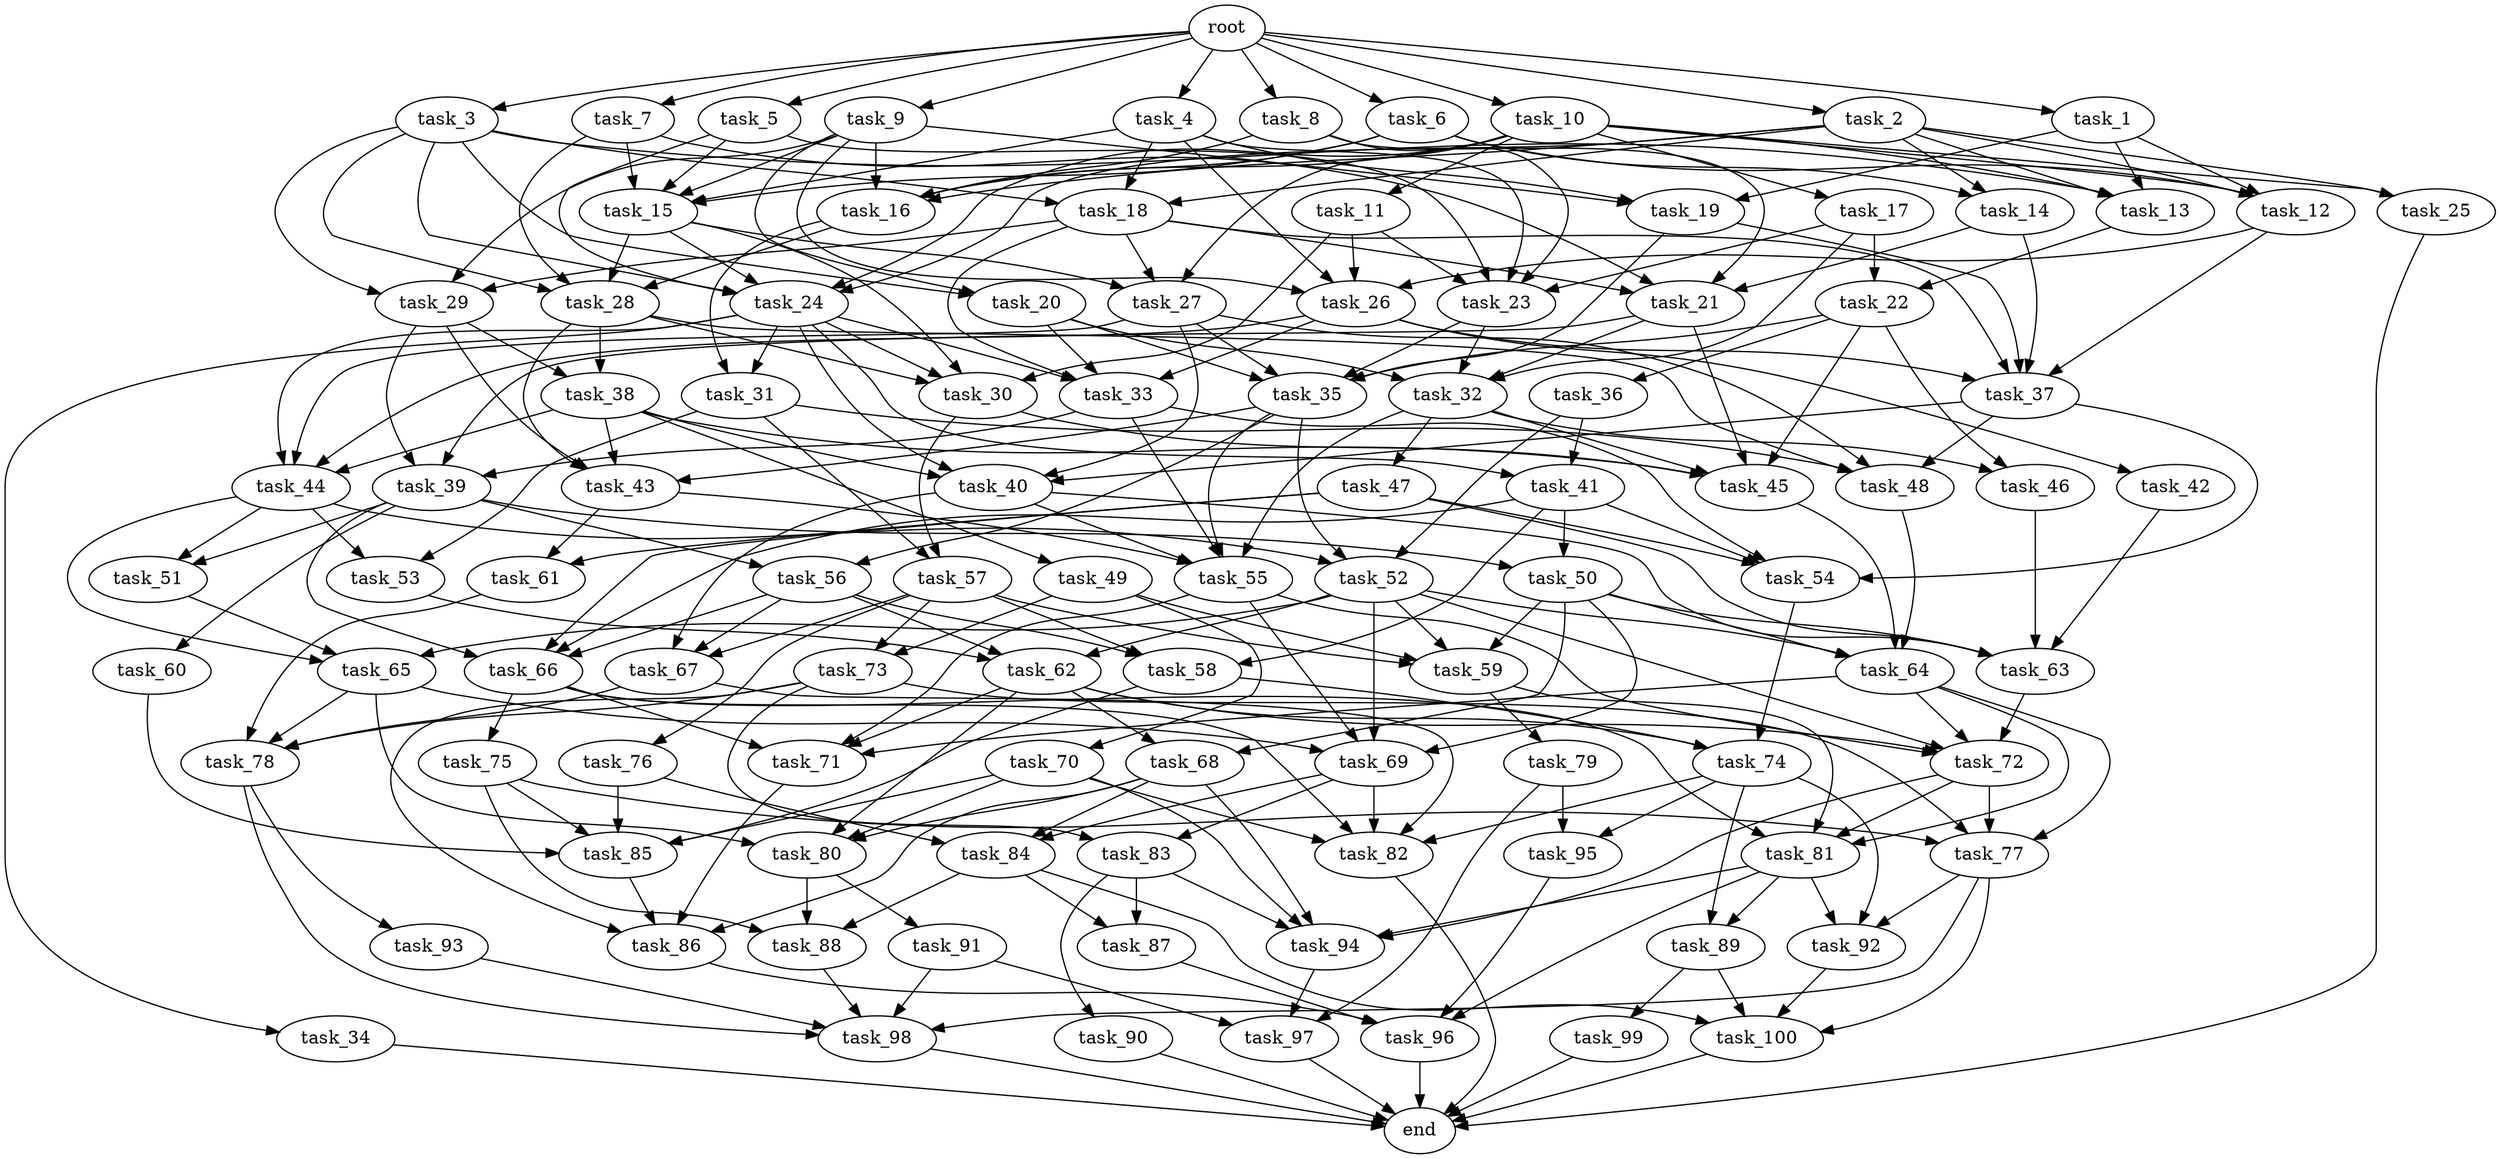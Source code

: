 digraph G {
  task_75 [size="4.744390e+11"];
  task_100 [size="2.239222e+11"];
  task_92 [size="3.869013e+11"];
  task_19 [size="2.775486e+11"];
  task_68 [size="3.881119e+11"];
  task_71 [size="9.824525e+11"];
  task_60 [size="5.195521e+11"];
  task_73 [size="9.079767e+11"];
  task_50 [size="3.556708e+11"];
  task_31 [size="6.756420e+11"];
  task_10 [size="7.971338e+11"];
  task_49 [size="7.583258e+11"];
  task_88 [size="7.406882e+11"];
  task_12 [size="3.678440e+11"];
  task_79 [size="4.345635e+11"];
  task_37 [size="8.574782e+11"];
  task_61 [size="6.455156e+11"];
  task_42 [size="4.144029e+11"];
  task_51 [size="6.665719e+11"];
  root [size="0.000000e+00"];
  task_56 [size="4.861635e+11"];
  task_95 [size="1.841731e+11"];
  task_22 [size="2.128203e+11"];
  task_32 [size="6.989100e+11"];
  task_25 [size="6.960282e+11"];
  task_99 [size="4.639606e+11"];
  task_96 [size="8.296838e+11"];
  task_36 [size="1.310539e+11"];
  task_16 [size="2.966887e+09"];
  task_33 [size="6.140913e+11"];
  task_27 [size="6.547210e+11"];
  task_89 [size="7.464565e+11"];
  end [size="0.000000e+00"];
  task_7 [size="1.266537e+11"];
  task_26 [size="7.104556e+11"];
  task_87 [size="5.724688e+10"];
  task_2 [size="4.896265e+11"];
  task_21 [size="5.128166e+10"];
  task_28 [size="2.721974e+11"];
  task_69 [size="9.311811e+11"];
  task_13 [size="4.590785e+11"];
  task_48 [size="3.368406e+11"];
  task_55 [size="5.748587e+11"];
  task_81 [size="9.155494e+11"];
  task_11 [size="9.492528e+11"];
  task_5 [size="7.132844e+11"];
  task_62 [size="9.001964e+11"];
  task_93 [size="5.735980e+11"];
  task_54 [size="3.627269e+11"];
  task_52 [size="9.716987e+11"];
  task_29 [size="8.782087e+11"];
  task_85 [size="9.350866e+11"];
  task_44 [size="8.467144e+11"];
  task_8 [size="6.603985e+11"];
  task_38 [size="2.896237e+11"];
  task_9 [size="4.827722e+11"];
  task_63 [size="5.115372e+11"];
  task_65 [size="7.534925e+11"];
  task_59 [size="1.119920e+11"];
  task_34 [size="7.758250e+11"];
  task_20 [size="2.580587e+10"];
  task_1 [size="7.638830e+11"];
  task_23 [size="1.332896e+11"];
  task_6 [size="5.575223e+11"];
  task_74 [size="3.553856e+11"];
  task_97 [size="6.874862e+11"];
  task_57 [size="6.572687e+11"];
  task_67 [size="7.255387e+11"];
  task_64 [size="6.564743e+10"];
  task_66 [size="1.703381e+11"];
  task_45 [size="2.034037e+11"];
  task_82 [size="5.715844e+11"];
  task_86 [size="1.085122e+11"];
  task_40 [size="9.398263e+11"];
  task_84 [size="2.894119e+09"];
  task_17 [size="5.016807e+11"];
  task_15 [size="2.704403e+10"];
  task_43 [size="5.787747e+11"];
  task_53 [size="7.015856e+11"];
  task_4 [size="4.646365e+11"];
  task_76 [size="3.191310e+11"];
  task_77 [size="4.897964e+11"];
  task_30 [size="7.982497e+10"];
  task_72 [size="6.252066e+11"];
  task_94 [size="5.527647e+11"];
  task_80 [size="9.020290e+11"];
  task_46 [size="3.844107e+11"];
  task_90 [size="6.591957e+11"];
  task_39 [size="8.221861e+11"];
  task_14 [size="8.559391e+11"];
  task_18 [size="6.721390e+11"];
  task_3 [size="9.316722e+11"];
  task_24 [size="8.990154e+11"];
  task_98 [size="8.432229e+11"];
  task_35 [size="1.496958e+11"];
  task_58 [size="2.234721e+11"];
  task_78 [size="5.480089e+11"];
  task_47 [size="8.686921e+11"];
  task_83 [size="7.289925e+11"];
  task_70 [size="9.061634e+10"];
  task_91 [size="5.202784e+11"];
  task_41 [size="4.096391e+11"];

  task_75 -> task_77 [size="1.224491e+08"];
  task_75 -> task_88 [size="2.468961e+08"];
  task_75 -> task_85 [size="1.870173e+08"];
  task_100 -> end [size="1.000000e-12"];
  task_92 -> task_100 [size="5.598055e+07"];
  task_19 -> task_37 [size="1.714956e+08"];
  task_19 -> task_35 [size="2.993916e+07"];
  task_68 -> task_80 [size="2.255072e+08"];
  task_68 -> task_86 [size="2.712804e+07"];
  task_68 -> task_84 [size="9.647064e+05"];
  task_68 -> task_94 [size="1.105529e+08"];
  task_71 -> task_86 [size="2.712804e+07"];
  task_60 -> task_85 [size="1.870173e+08"];
  task_73 -> task_77 [size="1.224491e+08"];
  task_73 -> task_78 [size="1.370022e+08"];
  task_73 -> task_86 [size="2.712804e+07"];
  task_73 -> task_83 [size="3.644963e+08"];
  task_50 -> task_68 [size="1.940559e+08"];
  task_50 -> task_69 [size="2.327953e+08"];
  task_50 -> task_59 [size="2.799800e+07"];
  task_50 -> task_64 [size="1.641186e+07"];
  task_50 -> task_63 [size="1.023074e+08"];
  task_31 -> task_48 [size="8.421014e+07"];
  task_31 -> task_53 [size="3.507928e+08"];
  task_31 -> task_57 [size="3.286344e+08"];
  task_10 -> task_13 [size="1.147696e+08"];
  task_10 -> task_17 [size="5.016807e+08"];
  task_10 -> task_16 [size="5.933774e+05"];
  task_10 -> task_11 [size="9.492528e+08"];
  task_10 -> task_27 [size="2.182403e+08"];
  task_10 -> task_24 [size="1.798031e+08"];
  task_10 -> task_12 [size="9.196100e+07"];
  task_10 -> task_25 [size="3.480141e+08"];
  task_49 -> task_70 [size="9.061634e+07"];
  task_49 -> task_59 [size="2.799800e+07"];
  task_49 -> task_73 [size="4.539884e+08"];
  task_88 -> task_98 [size="1.686446e+08"];
  task_12 -> task_37 [size="1.714956e+08"];
  task_12 -> task_26 [size="1.776139e+08"];
  task_79 -> task_95 [size="9.208655e+07"];
  task_79 -> task_97 [size="2.291621e+08"];
  task_37 -> task_48 [size="8.421014e+07"];
  task_37 -> task_54 [size="9.068172e+07"];
  task_37 -> task_40 [size="2.349566e+08"];
  task_61 -> task_78 [size="1.370022e+08"];
  task_42 -> task_63 [size="1.023074e+08"];
  task_51 -> task_65 [size="2.511642e+08"];
  root -> task_4 [size="1.000000e-12"];
  root -> task_7 [size="1.000000e-12"];
  root -> task_9 [size="1.000000e-12"];
  root -> task_1 [size="1.000000e-12"];
  root -> task_5 [size="1.000000e-12"];
  root -> task_2 [size="1.000000e-12"];
  root -> task_3 [size="1.000000e-12"];
  root -> task_6 [size="1.000000e-12"];
  root -> task_10 [size="1.000000e-12"];
  root -> task_8 [size="1.000000e-12"];
  task_56 -> task_66 [size="4.258452e+07"];
  task_56 -> task_58 [size="7.449071e+07"];
  task_56 -> task_62 [size="3.000655e+08"];
  task_56 -> task_67 [size="2.418462e+08"];
  task_95 -> task_96 [size="2.074209e+08"];
  task_22 -> task_45 [size="4.068074e+07"];
  task_22 -> task_36 [size="1.310539e+08"];
  task_22 -> task_35 [size="2.993916e+07"];
  task_22 -> task_46 [size="1.922053e+08"];
  task_32 -> task_45 [size="4.068074e+07"];
  task_32 -> task_47 [size="8.686921e+08"];
  task_32 -> task_55 [size="1.149717e+08"];
  task_32 -> task_46 [size="1.922053e+08"];
  task_25 -> end [size="1.000000e-12"];
  task_99 -> end [size="1.000000e-12"];
  task_96 -> end [size="1.000000e-12"];
  task_36 -> task_41 [size="2.048196e+08"];
  task_36 -> task_52 [size="3.238996e+08"];
  task_16 -> task_31 [size="3.378210e+08"];
  task_16 -> task_28 [size="6.804935e+07"];
  task_33 -> task_54 [size="9.068172e+07"];
  task_33 -> task_39 [size="2.740620e+08"];
  task_33 -> task_55 [size="1.149717e+08"];
  task_27 -> task_48 [size="8.421014e+07"];
  task_27 -> task_35 [size="2.993916e+07"];
  task_27 -> task_40 [size="2.349566e+08"];
  task_27 -> task_44 [size="2.116786e+08"];
  task_89 -> task_99 [size="4.639606e+08"];
  task_89 -> task_100 [size="5.598055e+07"];
  task_7 -> task_21 [size="1.282041e+07"];
  task_7 -> task_15 [size="5.408806e+06"];
  task_7 -> task_28 [size="6.804935e+07"];
  task_26 -> task_37 [size="1.714956e+08"];
  task_26 -> task_42 [size="4.144029e+08"];
  task_26 -> task_44 [size="2.116786e+08"];
  task_26 -> task_33 [size="1.535228e+08"];
  task_87 -> task_96 [size="2.074209e+08"];
  task_2 -> task_13 [size="1.147696e+08"];
  task_2 -> task_16 [size="5.933774e+05"];
  task_2 -> task_14 [size="4.279695e+08"];
  task_2 -> task_18 [size="2.240463e+08"];
  task_2 -> task_24 [size="1.798031e+08"];
  task_2 -> task_12 [size="9.196100e+07"];
  task_2 -> task_25 [size="3.480141e+08"];
  task_21 -> task_45 [size="4.068074e+07"];
  task_21 -> task_39 [size="2.740620e+08"];
  task_21 -> task_32 [size="1.747275e+08"];
  task_28 -> task_48 [size="8.421014e+07"];
  task_28 -> task_30 [size="1.995624e+07"];
  task_28 -> task_43 [size="1.446937e+08"];
  task_28 -> task_38 [size="1.448118e+08"];
  task_69 -> task_82 [size="1.143169e+08"];
  task_69 -> task_83 [size="3.644963e+08"];
  task_69 -> task_84 [size="9.647064e+05"];
  task_13 -> task_22 [size="1.064102e+08"];
  task_48 -> task_64 [size="1.641186e+07"];
  task_55 -> task_69 [size="2.327953e+08"];
  task_55 -> task_72 [size="1.250413e+08"];
  task_55 -> task_71 [size="2.456131e+08"];
  task_81 -> task_94 [size="1.105529e+08"];
  task_81 -> task_92 [size="1.289671e+08"];
  task_81 -> task_89 [size="3.732283e+08"];
  task_81 -> task_96 [size="2.074209e+08"];
  task_11 -> task_26 [size="1.776139e+08"];
  task_11 -> task_30 [size="1.995624e+07"];
  task_11 -> task_23 [size="2.665791e+07"];
  task_5 -> task_24 [size="1.798031e+08"];
  task_5 -> task_15 [size="5.408806e+06"];
  task_5 -> task_23 [size="2.665791e+07"];
  task_62 -> task_68 [size="1.940559e+08"];
  task_62 -> task_72 [size="1.250413e+08"];
  task_62 -> task_71 [size="2.456131e+08"];
  task_62 -> task_74 [size="1.184619e+08"];
  task_62 -> task_80 [size="2.255072e+08"];
  task_93 -> task_98 [size="1.686446e+08"];
  task_54 -> task_74 [size="1.184619e+08"];
  task_52 -> task_69 [size="2.327953e+08"];
  task_52 -> task_65 [size="2.511642e+08"];
  task_52 -> task_62 [size="3.000655e+08"];
  task_52 -> task_72 [size="1.250413e+08"];
  task_52 -> task_59 [size="2.799800e+07"];
  task_52 -> task_64 [size="1.641186e+07"];
  task_29 -> task_43 [size="1.446937e+08"];
  task_29 -> task_38 [size="1.448118e+08"];
  task_29 -> task_39 [size="2.740620e+08"];
  task_85 -> task_86 [size="2.712804e+07"];
  task_44 -> task_52 [size="3.238996e+08"];
  task_44 -> task_53 [size="3.507928e+08"];
  task_44 -> task_51 [size="3.332859e+08"];
  task_44 -> task_65 [size="2.511642e+08"];
  task_8 -> task_21 [size="1.282041e+07"];
  task_8 -> task_16 [size="5.933774e+05"];
  task_8 -> task_23 [size="2.665791e+07"];
  task_38 -> task_45 [size="4.068074e+07"];
  task_38 -> task_49 [size="7.583258e+08"];
  task_38 -> task_43 [size="1.446937e+08"];
  task_38 -> task_40 [size="2.349566e+08"];
  task_38 -> task_44 [size="2.116786e+08"];
  task_9 -> task_20 [size="1.290294e+07"];
  task_9 -> task_19 [size="9.251619e+07"];
  task_9 -> task_26 [size="1.776139e+08"];
  task_9 -> task_15 [size="5.408806e+06"];
  task_9 -> task_16 [size="5.933774e+05"];
  task_9 -> task_29 [size="2.927362e+08"];
  task_63 -> task_72 [size="1.250413e+08"];
  task_65 -> task_69 [size="2.327953e+08"];
  task_65 -> task_78 [size="1.370022e+08"];
  task_65 -> task_80 [size="2.255072e+08"];
  task_59 -> task_81 [size="2.288874e+08"];
  task_59 -> task_79 [size="4.345635e+08"];
  task_34 -> end [size="1.000000e-12"];
  task_20 -> task_35 [size="2.993916e+07"];
  task_20 -> task_32 [size="1.747275e+08"];
  task_20 -> task_33 [size="1.535228e+08"];
  task_1 -> task_13 [size="1.147696e+08"];
  task_1 -> task_12 [size="9.196100e+07"];
  task_1 -> task_19 [size="9.251619e+07"];
  task_23 -> task_35 [size="2.993916e+07"];
  task_23 -> task_32 [size="1.747275e+08"];
  task_6 -> task_12 [size="9.196100e+07"];
  task_6 -> task_15 [size="5.408806e+06"];
  task_6 -> task_16 [size="5.933774e+05"];
  task_6 -> task_14 [size="4.279695e+08"];
  task_74 -> task_82 [size="1.143169e+08"];
  task_74 -> task_92 [size="1.289671e+08"];
  task_74 -> task_89 [size="3.732283e+08"];
  task_74 -> task_95 [size="9.208655e+07"];
  task_97 -> end [size="1.000000e-12"];
  task_57 -> task_76 [size="3.191310e+08"];
  task_57 -> task_58 [size="7.449071e+07"];
  task_57 -> task_67 [size="2.418462e+08"];
  task_57 -> task_73 [size="4.539884e+08"];
  task_57 -> task_59 [size="2.799800e+07"];
  task_67 -> task_78 [size="1.370022e+08"];
  task_67 -> task_82 [size="1.143169e+08"];
  task_64 -> task_72 [size="1.250413e+08"];
  task_64 -> task_77 [size="1.224491e+08"];
  task_64 -> task_81 [size="2.288874e+08"];
  task_64 -> task_71 [size="2.456131e+08"];
  task_66 -> task_75 [size="4.744390e+08"];
  task_66 -> task_81 [size="2.288874e+08"];
  task_66 -> task_71 [size="2.456131e+08"];
  task_66 -> task_82 [size="1.143169e+08"];
  task_45 -> task_64 [size="1.641186e+07"];
  task_82 -> end [size="1.000000e-12"];
  task_86 -> task_96 [size="2.074209e+08"];
  task_40 -> task_63 [size="1.023074e+08"];
  task_40 -> task_55 [size="1.149717e+08"];
  task_40 -> task_67 [size="2.418462e+08"];
  task_84 -> task_88 [size="2.468961e+08"];
  task_84 -> task_87 [size="2.862344e+07"];
  task_84 -> task_100 [size="5.598055e+07"];
  task_17 -> task_22 [size="1.064102e+08"];
  task_17 -> task_32 [size="1.747275e+08"];
  task_17 -> task_23 [size="2.665791e+07"];
  task_15 -> task_24 [size="1.798031e+08"];
  task_15 -> task_28 [size="6.804935e+07"];
  task_15 -> task_30 [size="1.995624e+07"];
  task_15 -> task_27 [size="2.182403e+08"];
  task_43 -> task_61 [size="3.227578e+08"];
  task_43 -> task_55 [size="1.149717e+08"];
  task_53 -> task_62 [size="3.000655e+08"];
  task_4 -> task_15 [size="5.408806e+06"];
  task_4 -> task_26 [size="1.776139e+08"];
  task_4 -> task_19 [size="9.251619e+07"];
  task_4 -> task_23 [size="2.665791e+07"];
  task_4 -> task_18 [size="2.240463e+08"];
  task_76 -> task_85 [size="1.870173e+08"];
  task_76 -> task_84 [size="9.647064e+05"];
  task_77 -> task_98 [size="1.686446e+08"];
  task_77 -> task_92 [size="1.289671e+08"];
  task_77 -> task_100 [size="5.598055e+07"];
  task_30 -> task_45 [size="4.068074e+07"];
  task_30 -> task_57 [size="3.286344e+08"];
  task_72 -> task_77 [size="1.224491e+08"];
  task_72 -> task_94 [size="1.105529e+08"];
  task_72 -> task_81 [size="2.288874e+08"];
  task_94 -> task_97 [size="2.291621e+08"];
  task_80 -> task_91 [size="5.202784e+08"];
  task_80 -> task_88 [size="2.468961e+08"];
  task_46 -> task_63 [size="1.023074e+08"];
  task_90 -> end [size="1.000000e-12"];
  task_39 -> task_50 [size="1.778354e+08"];
  task_39 -> task_66 [size="4.258452e+07"];
  task_39 -> task_60 [size="5.195521e+08"];
  task_39 -> task_51 [size="3.332859e+08"];
  task_39 -> task_56 [size="2.430817e+08"];
  task_14 -> task_37 [size="1.714956e+08"];
  task_14 -> task_21 [size="1.282041e+07"];
  task_18 -> task_37 [size="1.714956e+08"];
  task_18 -> task_21 [size="1.282041e+07"];
  task_18 -> task_29 [size="2.927362e+08"];
  task_18 -> task_27 [size="2.182403e+08"];
  task_18 -> task_33 [size="1.535228e+08"];
  task_3 -> task_13 [size="1.147696e+08"];
  task_3 -> task_20 [size="1.290294e+07"];
  task_3 -> task_18 [size="2.240463e+08"];
  task_3 -> task_24 [size="1.798031e+08"];
  task_3 -> task_28 [size="6.804935e+07"];
  task_3 -> task_29 [size="2.927362e+08"];
  task_24 -> task_34 [size="7.758250e+08"];
  task_24 -> task_30 [size="1.995624e+07"];
  task_24 -> task_40 [size="2.349566e+08"];
  task_24 -> task_33 [size="1.535228e+08"];
  task_24 -> task_31 [size="3.378210e+08"];
  task_24 -> task_41 [size="2.048196e+08"];
  task_24 -> task_44 [size="2.116786e+08"];
  task_98 -> end [size="1.000000e-12"];
  task_35 -> task_43 [size="1.446937e+08"];
  task_35 -> task_56 [size="2.430817e+08"];
  task_35 -> task_55 [size="1.149717e+08"];
  task_35 -> task_52 [size="3.238996e+08"];
  task_58 -> task_85 [size="1.870173e+08"];
  task_58 -> task_74 [size="1.184619e+08"];
  task_78 -> task_98 [size="1.686446e+08"];
  task_78 -> task_93 [size="5.735980e+08"];
  task_47 -> task_66 [size="4.258452e+07"];
  task_47 -> task_61 [size="3.227578e+08"];
  task_47 -> task_54 [size="9.068172e+07"];
  task_47 -> task_63 [size="1.023074e+08"];
  task_83 -> task_94 [size="1.105529e+08"];
  task_83 -> task_87 [size="2.862344e+07"];
  task_83 -> task_90 [size="6.591957e+08"];
  task_70 -> task_80 [size="2.255072e+08"];
  task_70 -> task_82 [size="1.143169e+08"];
  task_70 -> task_85 [size="1.870173e+08"];
  task_70 -> task_94 [size="1.105529e+08"];
  task_91 -> task_98 [size="1.686446e+08"];
  task_91 -> task_97 [size="2.291621e+08"];
  task_41 -> task_50 [size="1.778354e+08"];
  task_41 -> task_66 [size="4.258452e+07"];
  task_41 -> task_54 [size="9.068172e+07"];
  task_41 -> task_58 [size="7.449071e+07"];
}
